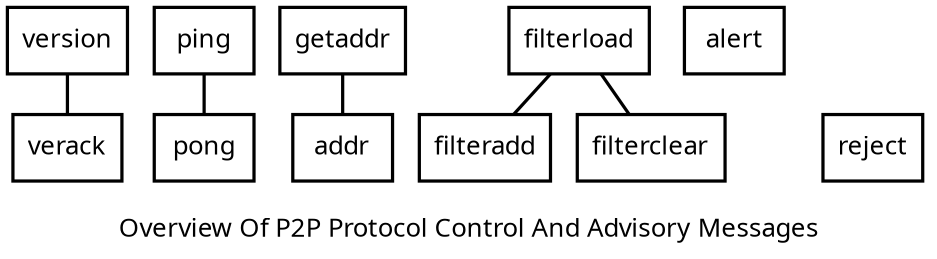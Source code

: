digraph {

size="6.25";
rankdir=TB
nodesep=0.2;
ranksep=0.3;
splines="false"

edge [ penwidth = 1.75, fontname="Sans", dir="none" ]
node [ penwidth = 1.75, shape = "box", fontname="Sans", ]
graph [ penwidth = 1.75, fontname="Sans" ]

version -> verack;
ping -> pong;
getaddr -> addr;

filterload -> filteradd;
filterload -> filterclear;
alert;

ERROR [ style = "invis" ];
ERROR -> reject [ style = "invis" ];

label = " \nOverview Of P2P Protocol Control And Advisory Messages"

}
